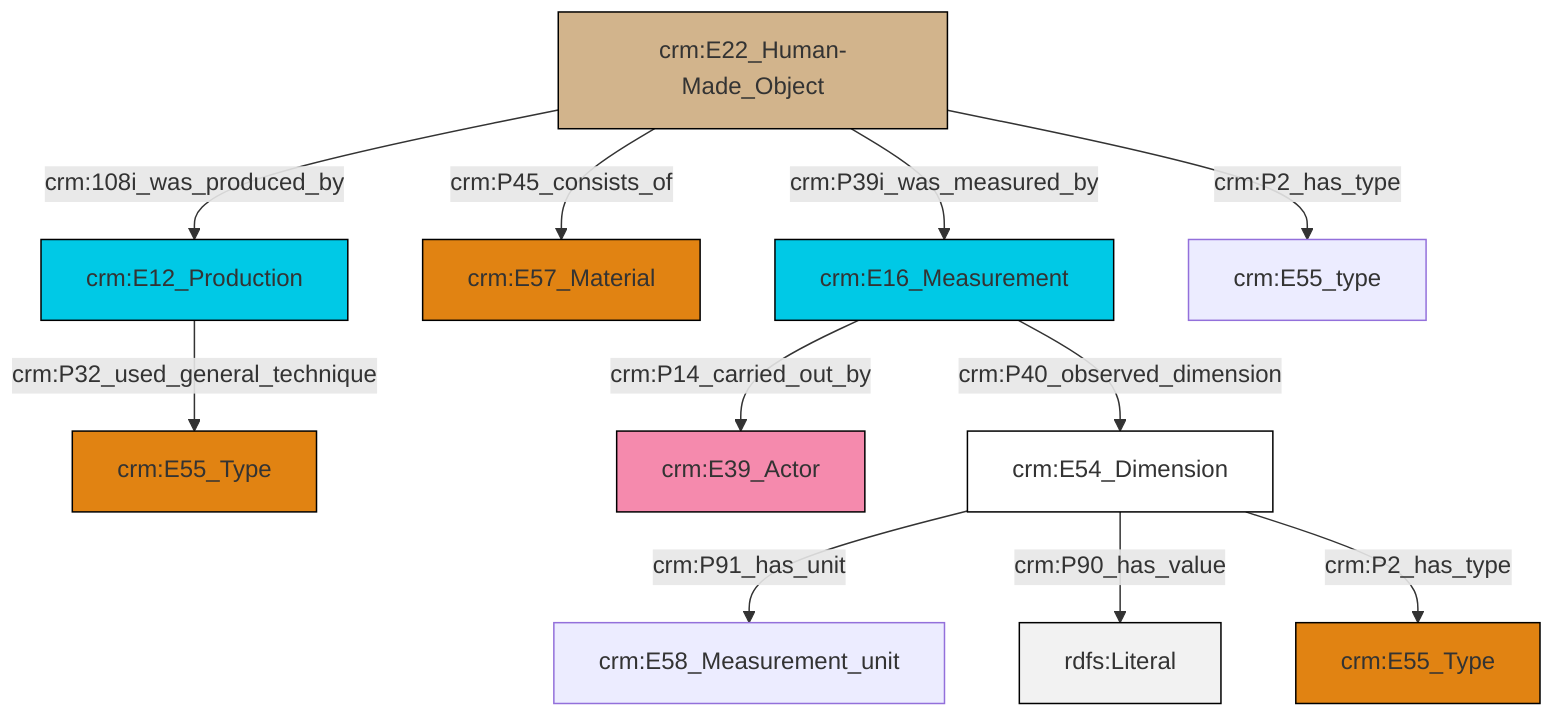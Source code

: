 graph TD
classDef Literal fill:#f2f2f2,stroke:#000000;
classDef CRM_Entity fill:#FFFFFF,stroke:#000000;
classDef Temporal_Entity fill:#00C9E6, stroke:#000000;
classDef Type fill:#E18312, stroke:#000000;
classDef Time-Span fill:#2C9C91, stroke:#000000;
classDef Appellation fill:#FFEB7F, stroke:#000000;
classDef Place fill:#008836, stroke:#000000;
classDef Persistent_Item fill:#B266B2, stroke:#000000;
classDef Conceptual_Object fill:#FFD700, stroke:#000000;
classDef Physical_Thing fill:#D2B48C, stroke:#000000;
classDef Actor fill:#f58aad, stroke:#000000;
classDef PC_Classes fill:#4ce600, stroke:#000000;
classDef Multi fill:#cccccc,stroke:#000000;

0["crm:E54_Dimension"]:::CRM_Entity -->|crm:P91_has_unit| 1["crm:E58_Measurement_unit"]:::Default
4["crm:E22_Human-Made_Object"]:::Physical_Thing -->|crm:108i_was_produced_by| 5["crm:E12_Production"]:::Temporal_Entity
8["crm:E16_Measurement"]:::Temporal_Entity -->|crm:P14_carried_out_by| 10["crm:E39_Actor"]:::Actor
4["crm:E22_Human-Made_Object"]:::Physical_Thing -->|crm:P45_consists_of| 11["crm:E57_Material"]:::Type
5["crm:E12_Production"]:::Temporal_Entity -->|crm:P32_used_general_technique| 6["crm:E55_Type"]:::Type
0["crm:E54_Dimension"]:::CRM_Entity -->|crm:P90_has_value| 16[rdfs:Literal]:::Literal
8["crm:E16_Measurement"]:::Temporal_Entity -->|crm:P40_observed_dimension| 0["crm:E54_Dimension"]:::CRM_Entity
4["crm:E22_Human-Made_Object"]:::Physical_Thing -->|crm:P39i_was_measured_by| 8["crm:E16_Measurement"]:::Temporal_Entity
0["crm:E54_Dimension"]:::CRM_Entity -->|crm:P2_has_type| 14["crm:E55_Type"]:::Type
4["crm:E22_Human-Made_Object"]:::Physical_Thing -->|crm:P2_has_type| 2["crm:E55_type"]:::Default